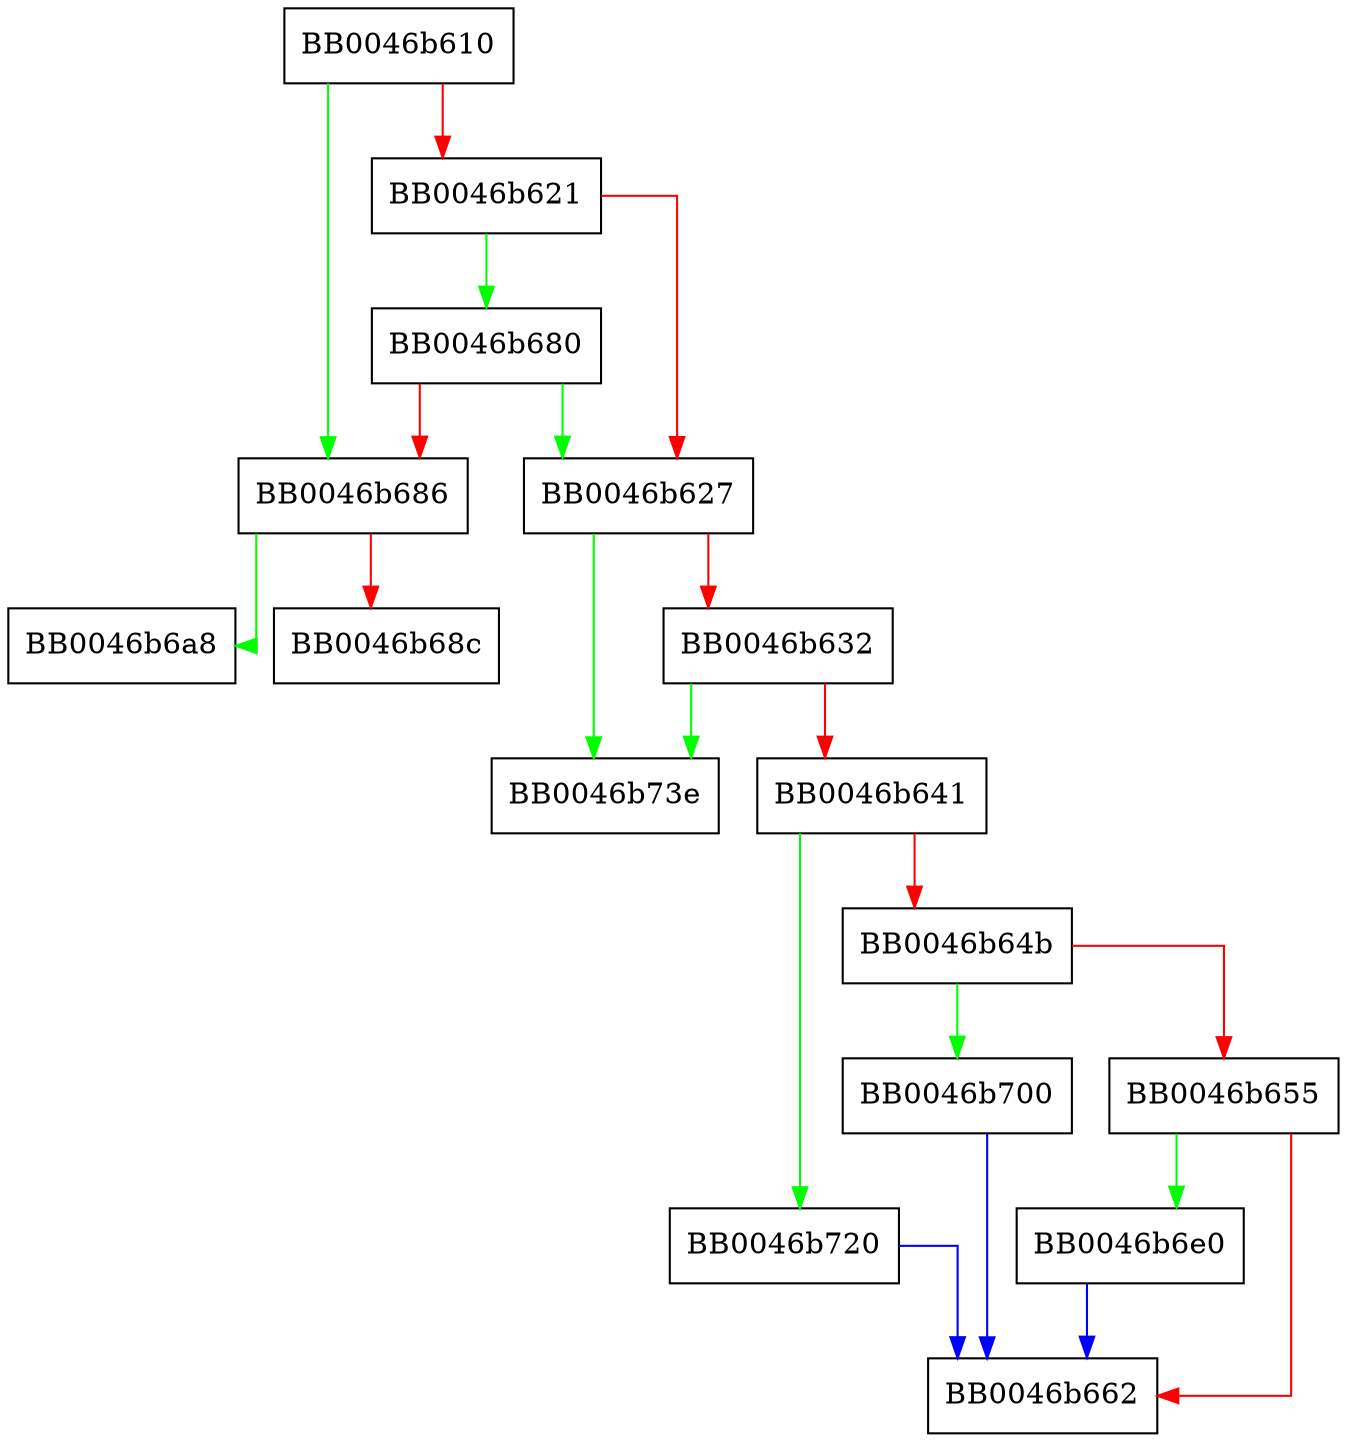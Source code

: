 digraph bio_open_default_quiet {
  node [shape="box"];
  graph [splines=ortho];
  BB0046b610 -> BB0046b686 [color="green"];
  BB0046b610 -> BB0046b621 [color="red"];
  BB0046b621 -> BB0046b680 [color="green"];
  BB0046b621 -> BB0046b627 [color="red"];
  BB0046b627 -> BB0046b73e [color="green"];
  BB0046b627 -> BB0046b632 [color="red"];
  BB0046b632 -> BB0046b73e [color="green"];
  BB0046b632 -> BB0046b641 [color="red"];
  BB0046b641 -> BB0046b720 [color="green"];
  BB0046b641 -> BB0046b64b [color="red"];
  BB0046b64b -> BB0046b700 [color="green"];
  BB0046b64b -> BB0046b655 [color="red"];
  BB0046b655 -> BB0046b6e0 [color="green"];
  BB0046b655 -> BB0046b662 [color="red"];
  BB0046b680 -> BB0046b627 [color="green"];
  BB0046b680 -> BB0046b686 [color="red"];
  BB0046b686 -> BB0046b6a8 [color="green"];
  BB0046b686 -> BB0046b68c [color="red"];
  BB0046b6e0 -> BB0046b662 [color="blue"];
  BB0046b700 -> BB0046b662 [color="blue"];
  BB0046b720 -> BB0046b662 [color="blue"];
}